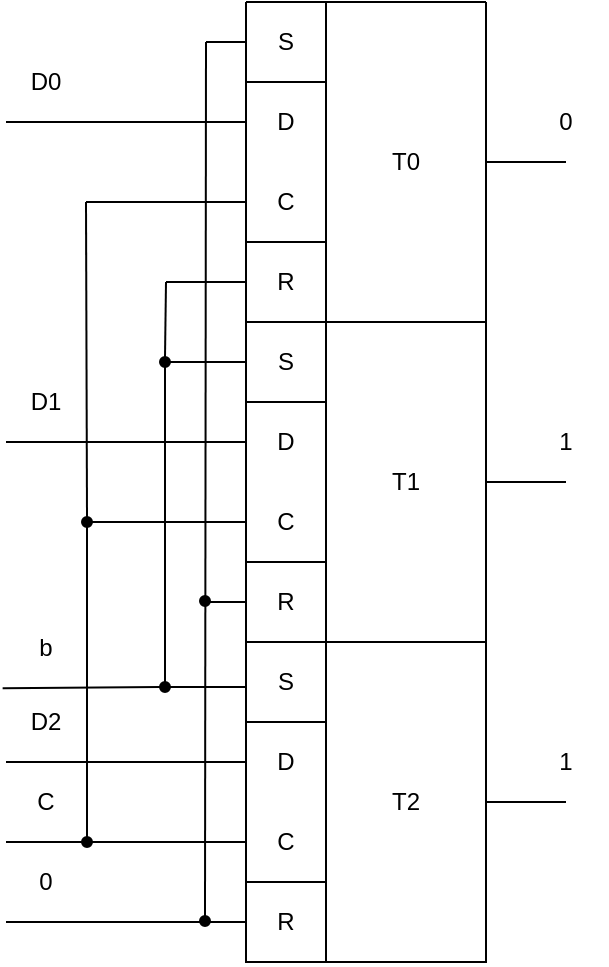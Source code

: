 <mxfile version="14.7.2" type="device"><diagram id="QFId5xfR5UI-N_5D_0KH" name="Page-1"><mxGraphModel dx="952" dy="527" grid="1" gridSize="10" guides="1" tooltips="1" connect="1" arrows="1" fold="1" page="1" pageScale="1" pageWidth="827" pageHeight="1169" math="0" shadow="0"><root><mxCell id="0"/><mxCell id="1" parent="0"/><mxCell id="EhRdf191tfb_ZMUU5UJq-1" value="" style="swimlane;startSize=0;" parent="1" vertex="1"><mxGeometry x="320" y="40" width="120" height="160" as="geometry"/></mxCell><mxCell id="EhRdf191tfb_ZMUU5UJq-8" value="R" style="text;html=1;strokeColor=none;fillColor=none;align=center;verticalAlign=middle;whiteSpace=wrap;rounded=0;" parent="EhRdf191tfb_ZMUU5UJq-1" vertex="1"><mxGeometry y="120" width="40" height="40" as="geometry"/></mxCell><mxCell id="EhRdf191tfb_ZMUU5UJq-11" value="D" style="text;html=1;strokeColor=none;fillColor=none;align=center;verticalAlign=middle;whiteSpace=wrap;rounded=0;" parent="EhRdf191tfb_ZMUU5UJq-1" vertex="1"><mxGeometry y="40" width="40" height="40" as="geometry"/></mxCell><mxCell id="EhRdf191tfb_ZMUU5UJq-12" value="C" style="text;html=1;strokeColor=none;fillColor=none;align=center;verticalAlign=middle;whiteSpace=wrap;rounded=0;" parent="EhRdf191tfb_ZMUU5UJq-1" vertex="1"><mxGeometry y="80" width="40" height="40" as="geometry"/></mxCell><mxCell id="EhRdf191tfb_ZMUU5UJq-2" value="" style="endArrow=none;html=1;exitX=1;exitY=1;exitDx=0;exitDy=0;entryX=1;entryY=0;entryDx=0;entryDy=0;" parent="EhRdf191tfb_ZMUU5UJq-1" source="EhRdf191tfb_ZMUU5UJq-8" edge="1"><mxGeometry width="50" height="50" relative="1" as="geometry"><mxPoint x="30" y="140" as="sourcePoint"/><mxPoint x="40" as="targetPoint"/></mxGeometry></mxCell><mxCell id="EhRdf191tfb_ZMUU5UJq-13" value="T0" style="text;html=1;strokeColor=none;fillColor=none;align=center;verticalAlign=middle;whiteSpace=wrap;rounded=0;" parent="EhRdf191tfb_ZMUU5UJq-1" vertex="1"><mxGeometry x="40" width="80" height="160" as="geometry"/></mxCell><mxCell id="LNN_TFDRQfRhYjlzEX7O-5" value="S" style="text;html=1;strokeColor=none;fillColor=none;align=center;verticalAlign=middle;whiteSpace=wrap;rounded=0;" vertex="1" parent="EhRdf191tfb_ZMUU5UJq-1"><mxGeometry width="40" height="40" as="geometry"/></mxCell><mxCell id="LNN_TFDRQfRhYjlzEX7O-6" value="" style="endArrow=none;html=1;exitX=0;exitY=0;exitDx=0;exitDy=0;" edge="1" parent="EhRdf191tfb_ZMUU5UJq-1"><mxGeometry width="50" height="50" relative="1" as="geometry"><mxPoint y="40" as="sourcePoint"/><mxPoint x="40" y="40" as="targetPoint"/></mxGeometry></mxCell><mxCell id="EhRdf191tfb_ZMUU5UJq-9" value="" style="endArrow=none;html=1;exitX=0;exitY=0;exitDx=0;exitDy=0;" parent="1" source="EhRdf191tfb_ZMUU5UJq-8" edge="1"><mxGeometry width="50" height="50" relative="1" as="geometry"><mxPoint x="390" y="160" as="sourcePoint"/><mxPoint x="360" y="160" as="targetPoint"/></mxGeometry></mxCell><mxCell id="EhRdf191tfb_ZMUU5UJq-14" value="" style="endArrow=none;html=1;entryX=1;entryY=0.5;entryDx=0;entryDy=0;" parent="1" target="EhRdf191tfb_ZMUU5UJq-1" edge="1"><mxGeometry width="50" height="50" relative="1" as="geometry"><mxPoint x="480" y="120" as="sourcePoint"/><mxPoint x="440" y="110" as="targetPoint"/></mxGeometry></mxCell><mxCell id="EhRdf191tfb_ZMUU5UJq-15" value="0" style="text;html=1;strokeColor=none;fillColor=none;align=center;verticalAlign=middle;whiteSpace=wrap;rounded=0;" parent="1" vertex="1"><mxGeometry x="460" y="80" width="40" height="40" as="geometry"/></mxCell><mxCell id="EhRdf191tfb_ZMUU5UJq-18" value="" style="swimlane;startSize=0;" parent="1" vertex="1"><mxGeometry x="320" y="200" width="120" height="160" as="geometry"/></mxCell><mxCell id="EhRdf191tfb_ZMUU5UJq-20" value="R" style="text;html=1;strokeColor=none;fillColor=none;align=center;verticalAlign=middle;whiteSpace=wrap;rounded=0;" parent="EhRdf191tfb_ZMUU5UJq-18" vertex="1"><mxGeometry y="120" width="40" height="40" as="geometry"/></mxCell><mxCell id="EhRdf191tfb_ZMUU5UJq-21" value="D" style="text;html=1;strokeColor=none;fillColor=none;align=center;verticalAlign=middle;whiteSpace=wrap;rounded=0;" parent="EhRdf191tfb_ZMUU5UJq-18" vertex="1"><mxGeometry y="40" width="40" height="40" as="geometry"/></mxCell><mxCell id="EhRdf191tfb_ZMUU5UJq-22" value="C" style="text;html=1;strokeColor=none;fillColor=none;align=center;verticalAlign=middle;whiteSpace=wrap;rounded=0;" parent="EhRdf191tfb_ZMUU5UJq-18" vertex="1"><mxGeometry y="80" width="40" height="40" as="geometry"/></mxCell><mxCell id="EhRdf191tfb_ZMUU5UJq-23" value="" style="endArrow=none;html=1;exitX=1;exitY=1;exitDx=0;exitDy=0;entryX=1;entryY=0;entryDx=0;entryDy=0;" parent="EhRdf191tfb_ZMUU5UJq-18" source="EhRdf191tfb_ZMUU5UJq-20" edge="1"><mxGeometry width="50" height="50" relative="1" as="geometry"><mxPoint x="30" y="140" as="sourcePoint"/><mxPoint x="40" as="targetPoint"/></mxGeometry></mxCell><mxCell id="EhRdf191tfb_ZMUU5UJq-24" value="T1" style="text;html=1;strokeColor=none;fillColor=none;align=center;verticalAlign=middle;whiteSpace=wrap;rounded=0;" parent="EhRdf191tfb_ZMUU5UJq-18" vertex="1"><mxGeometry x="40" width="80" height="160" as="geometry"/></mxCell><mxCell id="LNN_TFDRQfRhYjlzEX7O-3" value="S" style="text;html=1;strokeColor=none;fillColor=none;align=center;verticalAlign=middle;whiteSpace=wrap;rounded=0;" vertex="1" parent="EhRdf191tfb_ZMUU5UJq-18"><mxGeometry width="40" height="40" as="geometry"/></mxCell><mxCell id="LNN_TFDRQfRhYjlzEX7O-4" value="" style="endArrow=none;html=1;exitX=0;exitY=0;exitDx=0;exitDy=0;" edge="1" parent="EhRdf191tfb_ZMUU5UJq-18"><mxGeometry width="50" height="50" relative="1" as="geometry"><mxPoint y="40" as="sourcePoint"/><mxPoint x="40" y="40" as="targetPoint"/></mxGeometry></mxCell><mxCell id="EhRdf191tfb_ZMUU5UJq-25" value="" style="endArrow=none;html=1;exitX=0;exitY=0;exitDx=0;exitDy=0;" parent="1" source="EhRdf191tfb_ZMUU5UJq-20" edge="1"><mxGeometry width="50" height="50" relative="1" as="geometry"><mxPoint x="390" y="320" as="sourcePoint"/><mxPoint x="360" y="320" as="targetPoint"/></mxGeometry></mxCell><mxCell id="EhRdf191tfb_ZMUU5UJq-27" value="" style="endArrow=none;html=1;entryX=1;entryY=0.5;entryDx=0;entryDy=0;" parent="1" target="EhRdf191tfb_ZMUU5UJq-18" edge="1"><mxGeometry width="50" height="50" relative="1" as="geometry"><mxPoint x="480" y="280" as="sourcePoint"/><mxPoint x="440" y="270" as="targetPoint"/></mxGeometry></mxCell><mxCell id="EhRdf191tfb_ZMUU5UJq-28" value="1" style="text;html=1;strokeColor=none;fillColor=none;align=center;verticalAlign=middle;whiteSpace=wrap;rounded=0;" parent="1" vertex="1"><mxGeometry x="460" y="240" width="40" height="40" as="geometry"/></mxCell><mxCell id="EhRdf191tfb_ZMUU5UJq-29" value="" style="swimlane;startSize=0;" parent="1" vertex="1"><mxGeometry x="320" y="360" width="120" height="160" as="geometry"/></mxCell><mxCell id="EhRdf191tfb_ZMUU5UJq-31" value="R" style="text;html=1;strokeColor=none;fillColor=none;align=center;verticalAlign=middle;whiteSpace=wrap;rounded=0;" parent="EhRdf191tfb_ZMUU5UJq-29" vertex="1"><mxGeometry y="120" width="40" height="40" as="geometry"/></mxCell><mxCell id="EhRdf191tfb_ZMUU5UJq-32" value="D" style="text;html=1;strokeColor=none;fillColor=none;align=center;verticalAlign=middle;whiteSpace=wrap;rounded=0;" parent="EhRdf191tfb_ZMUU5UJq-29" vertex="1"><mxGeometry y="40" width="40" height="40" as="geometry"/></mxCell><mxCell id="EhRdf191tfb_ZMUU5UJq-33" value="C" style="text;html=1;strokeColor=none;fillColor=none;align=center;verticalAlign=middle;whiteSpace=wrap;rounded=0;" parent="EhRdf191tfb_ZMUU5UJq-29" vertex="1"><mxGeometry y="80" width="40" height="40" as="geometry"/></mxCell><mxCell id="EhRdf191tfb_ZMUU5UJq-34" value="" style="endArrow=none;html=1;exitX=1;exitY=1;exitDx=0;exitDy=0;entryX=1;entryY=0;entryDx=0;entryDy=0;" parent="EhRdf191tfb_ZMUU5UJq-29" source="EhRdf191tfb_ZMUU5UJq-31" edge="1"><mxGeometry width="50" height="50" relative="1" as="geometry"><mxPoint x="30" y="140" as="sourcePoint"/><mxPoint x="40" as="targetPoint"/></mxGeometry></mxCell><mxCell id="EhRdf191tfb_ZMUU5UJq-35" value="T2" style="text;html=1;strokeColor=none;fillColor=none;align=center;verticalAlign=middle;whiteSpace=wrap;rounded=0;" parent="EhRdf191tfb_ZMUU5UJq-29" vertex="1"><mxGeometry x="40" width="80" height="160" as="geometry"/></mxCell><mxCell id="LNN_TFDRQfRhYjlzEX7O-1" value="S" style="text;html=1;strokeColor=none;fillColor=none;align=center;verticalAlign=middle;whiteSpace=wrap;rounded=0;" vertex="1" parent="EhRdf191tfb_ZMUU5UJq-29"><mxGeometry width="40" height="40" as="geometry"/></mxCell><mxCell id="LNN_TFDRQfRhYjlzEX7O-2" value="" style="endArrow=none;html=1;exitX=0;exitY=0;exitDx=0;exitDy=0;" edge="1" parent="EhRdf191tfb_ZMUU5UJq-29"><mxGeometry width="50" height="50" relative="1" as="geometry"><mxPoint y="40" as="sourcePoint"/><mxPoint x="40" y="40" as="targetPoint"/></mxGeometry></mxCell><mxCell id="EhRdf191tfb_ZMUU5UJq-36" value="" style="endArrow=none;html=1;exitX=0;exitY=0;exitDx=0;exitDy=0;" parent="1" source="EhRdf191tfb_ZMUU5UJq-31" edge="1"><mxGeometry width="50" height="50" relative="1" as="geometry"><mxPoint x="390" y="480" as="sourcePoint"/><mxPoint x="360" y="480" as="targetPoint"/></mxGeometry></mxCell><mxCell id="EhRdf191tfb_ZMUU5UJq-38" value="" style="endArrow=none;html=1;entryX=1;entryY=0.5;entryDx=0;entryDy=0;" parent="1" target="EhRdf191tfb_ZMUU5UJq-29" edge="1"><mxGeometry width="50" height="50" relative="1" as="geometry"><mxPoint x="480" y="440" as="sourcePoint"/><mxPoint x="440" y="430" as="targetPoint"/></mxGeometry></mxCell><mxCell id="EhRdf191tfb_ZMUU5UJq-39" value="1" style="text;html=1;strokeColor=none;fillColor=none;align=center;verticalAlign=middle;whiteSpace=wrap;rounded=0;" parent="1" vertex="1"><mxGeometry x="460" y="400" width="40" height="40" as="geometry"/></mxCell><mxCell id="EhRdf191tfb_ZMUU5UJq-40" value="" style="endArrow=none;html=1;entryX=0;entryY=0.5;entryDx=0;entryDy=0;" parent="1" target="EhRdf191tfb_ZMUU5UJq-32" edge="1"><mxGeometry width="50" height="50" relative="1" as="geometry"><mxPoint x="200" y="420" as="sourcePoint"/><mxPoint x="380" y="360" as="targetPoint"/></mxGeometry></mxCell><mxCell id="EhRdf191tfb_ZMUU5UJq-41" value="" style="endArrow=none;html=1;entryX=0;entryY=0.5;entryDx=0;entryDy=0;" parent="1" target="EhRdf191tfb_ZMUU5UJq-21" edge="1"><mxGeometry width="50" height="50" relative="1" as="geometry"><mxPoint x="200" y="260" as="sourcePoint"/><mxPoint x="290" y="280" as="targetPoint"/></mxGeometry></mxCell><mxCell id="EhRdf191tfb_ZMUU5UJq-42" value="" style="endArrow=none;html=1;entryX=0;entryY=0.5;entryDx=0;entryDy=0;" parent="1" target="EhRdf191tfb_ZMUU5UJq-11" edge="1"><mxGeometry width="50" height="50" relative="1" as="geometry"><mxPoint x="200" y="100" as="sourcePoint"/><mxPoint x="290" y="100" as="targetPoint"/></mxGeometry></mxCell><mxCell id="EhRdf191tfb_ZMUU5UJq-43" value="D0" style="text;html=1;strokeColor=none;fillColor=none;align=center;verticalAlign=middle;whiteSpace=wrap;rounded=0;" parent="1" vertex="1"><mxGeometry x="200" y="60" width="40" height="40" as="geometry"/></mxCell><mxCell id="EhRdf191tfb_ZMUU5UJq-44" value="D1" style="text;html=1;strokeColor=none;fillColor=none;align=center;verticalAlign=middle;whiteSpace=wrap;rounded=0;" parent="1" vertex="1"><mxGeometry x="200" y="220" width="40" height="40" as="geometry"/></mxCell><mxCell id="EhRdf191tfb_ZMUU5UJq-45" value="D2" style="text;html=1;strokeColor=none;fillColor=none;align=center;verticalAlign=middle;whiteSpace=wrap;rounded=0;" parent="1" vertex="1"><mxGeometry x="200" y="380" width="40" height="40" as="geometry"/></mxCell><mxCell id="EhRdf191tfb_ZMUU5UJq-46" value="" style="endArrow=none;html=1;entryX=0;entryY=0.5;entryDx=0;entryDy=0;exitX=1;exitY=0.5;exitDx=0;exitDy=0;" parent="1" source="EhRdf191tfb_ZMUU5UJq-47" target="EhRdf191tfb_ZMUU5UJq-33" edge="1"><mxGeometry width="50" height="50" relative="1" as="geometry"><mxPoint x="240" y="460" as="sourcePoint"/><mxPoint x="380" y="320" as="targetPoint"/></mxGeometry></mxCell><mxCell id="EhRdf191tfb_ZMUU5UJq-47" value="" style="ellipse;whiteSpace=wrap;html=1;aspect=fixed;fillColor=#000000;" parent="1" vertex="1"><mxGeometry x="238" y="457.5" width="5" height="5" as="geometry"/></mxCell><mxCell id="EhRdf191tfb_ZMUU5UJq-48" value="" style="endArrow=none;html=1;entryX=0;entryY=0.5;entryDx=0;entryDy=0;exitX=1;exitY=0.5;exitDx=0;exitDy=0;" parent="1" source="EhRdf191tfb_ZMUU5UJq-49" target="EhRdf191tfb_ZMUU5UJq-22" edge="1"><mxGeometry width="50" height="50" relative="1" as="geometry"><mxPoint x="240" y="302.5" as="sourcePoint"/><mxPoint x="320" y="302.5" as="targetPoint"/></mxGeometry></mxCell><mxCell id="EhRdf191tfb_ZMUU5UJq-49" value="" style="ellipse;whiteSpace=wrap;html=1;aspect=fixed;fillColor=#000000;" parent="1" vertex="1"><mxGeometry x="238" y="297.5" width="5" height="5" as="geometry"/></mxCell><mxCell id="EhRdf191tfb_ZMUU5UJq-50" value="" style="endArrow=none;html=1;entryX=0;entryY=0.5;entryDx=0;entryDy=0;" parent="1" target="EhRdf191tfb_ZMUU5UJq-47" edge="1"><mxGeometry width="50" height="50" relative="1" as="geometry"><mxPoint x="200" y="460" as="sourcePoint"/><mxPoint x="307" y="419.92" as="targetPoint"/></mxGeometry></mxCell><mxCell id="EhRdf191tfb_ZMUU5UJq-51" value="" style="endArrow=none;html=1;entryX=0;entryY=0.5;entryDx=0;entryDy=0;" parent="1" target="EhRdf191tfb_ZMUU5UJq-12" edge="1"><mxGeometry width="50" height="50" relative="1" as="geometry"><mxPoint x="240" y="140" as="sourcePoint"/><mxPoint x="300" y="130" as="targetPoint"/></mxGeometry></mxCell><mxCell id="EhRdf191tfb_ZMUU5UJq-53" value="" style="endArrow=none;html=1;exitX=0.5;exitY=0;exitDx=0;exitDy=0;" parent="1" source="EhRdf191tfb_ZMUU5UJq-49" edge="1"><mxGeometry width="50" height="50" relative="1" as="geometry"><mxPoint x="250" y="180" as="sourcePoint"/><mxPoint x="240" y="140" as="targetPoint"/></mxGeometry></mxCell><mxCell id="EhRdf191tfb_ZMUU5UJq-54" value="" style="endArrow=none;html=1;entryX=0.5;entryY=1;entryDx=0;entryDy=0;exitX=0.5;exitY=0;exitDx=0;exitDy=0;" parent="1" source="EhRdf191tfb_ZMUU5UJq-47" target="EhRdf191tfb_ZMUU5UJq-49" edge="1"><mxGeometry width="50" height="50" relative="1" as="geometry"><mxPoint x="250" y="320" as="sourcePoint"/><mxPoint x="300" y="270" as="targetPoint"/></mxGeometry></mxCell><mxCell id="EhRdf191tfb_ZMUU5UJq-55" value="C" style="text;html=1;strokeColor=none;fillColor=none;align=center;verticalAlign=middle;whiteSpace=wrap;rounded=0;" parent="1" vertex="1"><mxGeometry x="200" y="420" width="40" height="40" as="geometry"/></mxCell><mxCell id="EhRdf191tfb_ZMUU5UJq-56" value="" style="endArrow=none;html=1;entryX=0;entryY=0.5;entryDx=0;entryDy=0;exitX=1;exitY=0.5;exitDx=0;exitDy=0;" parent="1" source="EhRdf191tfb_ZMUU5UJq-57" edge="1"><mxGeometry width="50" height="50" relative="1" as="geometry"><mxPoint x="240" y="382.5" as="sourcePoint"/><mxPoint x="320" y="382.5" as="targetPoint"/></mxGeometry></mxCell><mxCell id="EhRdf191tfb_ZMUU5UJq-57" value="" style="ellipse;whiteSpace=wrap;html=1;aspect=fixed;fillColor=#000000;" parent="1" vertex="1"><mxGeometry x="277" y="380" width="5" height="5" as="geometry"/></mxCell><mxCell id="EhRdf191tfb_ZMUU5UJq-59" value="" style="ellipse;whiteSpace=wrap;html=1;aspect=fixed;fillColor=#000000;" parent="1" vertex="1"><mxGeometry x="277" y="217.5" width="5" height="5" as="geometry"/></mxCell><mxCell id="EhRdf191tfb_ZMUU5UJq-60" value="" style="endArrow=none;html=1;entryX=0;entryY=0.5;entryDx=0;entryDy=0;" parent="1" edge="1"><mxGeometry width="50" height="50" relative="1" as="geometry"><mxPoint x="280" y="180" as="sourcePoint"/><mxPoint x="320" y="180" as="targetPoint"/></mxGeometry></mxCell><mxCell id="EhRdf191tfb_ZMUU5UJq-61" value="" style="endArrow=none;html=1;exitX=0.5;exitY=0;exitDx=0;exitDy=0;" parent="1" source="EhRdf191tfb_ZMUU5UJq-59" edge="1"><mxGeometry width="50" height="50" relative="1" as="geometry"><mxPoint x="250" y="220" as="sourcePoint"/><mxPoint x="280" y="180" as="targetPoint"/></mxGeometry></mxCell><mxCell id="EhRdf191tfb_ZMUU5UJq-62" value="" style="endArrow=none;html=1;entryX=0.5;entryY=1;entryDx=0;entryDy=0;exitX=0.5;exitY=0;exitDx=0;exitDy=0;" parent="1" source="EhRdf191tfb_ZMUU5UJq-57" target="EhRdf191tfb_ZMUU5UJq-59" edge="1"><mxGeometry width="50" height="50" relative="1" as="geometry"><mxPoint x="250" y="360" as="sourcePoint"/><mxPoint x="300" y="310" as="targetPoint"/></mxGeometry></mxCell><mxCell id="EhRdf191tfb_ZMUU5UJq-63" value="b" style="text;html=1;strokeColor=none;fillColor=none;align=center;verticalAlign=middle;whiteSpace=wrap;rounded=0;" parent="1" vertex="1"><mxGeometry x="200" y="342.5" width="40" height="40" as="geometry"/></mxCell><mxCell id="EhRdf191tfb_ZMUU5UJq-64" value="" style="endArrow=none;html=1;entryX=0;entryY=0.5;entryDx=0;entryDy=0;exitX=-0.042;exitY=1.015;exitDx=0;exitDy=0;exitPerimeter=0;" parent="1" source="EhRdf191tfb_ZMUU5UJq-63" target="EhRdf191tfb_ZMUU5UJq-57" edge="1"><mxGeometry width="50" height="50" relative="1" as="geometry"><mxPoint x="250" y="362.5" as="sourcePoint"/><mxPoint x="300" y="312.5" as="targetPoint"/></mxGeometry></mxCell><mxCell id="LNN_TFDRQfRhYjlzEX7O-8" value="" style="endArrow=none;html=1;entryX=0;entryY=0.5;entryDx=0;entryDy=0;exitX=1;exitY=0.5;exitDx=0;exitDy=0;" edge="1" parent="1" source="EhRdf191tfb_ZMUU5UJq-59" target="LNN_TFDRQfRhYjlzEX7O-3"><mxGeometry width="50" height="50" relative="1" as="geometry"><mxPoint x="350" y="310" as="sourcePoint"/><mxPoint x="400" y="260" as="targetPoint"/></mxGeometry></mxCell><mxCell id="LNN_TFDRQfRhYjlzEX7O-9" value="" style="endArrow=none;html=1;entryX=0;entryY=0.5;entryDx=0;entryDy=0;" edge="1" parent="1" target="EhRdf191tfb_ZMUU5UJq-31"><mxGeometry width="50" height="50" relative="1" as="geometry"><mxPoint x="200" y="500" as="sourcePoint"/><mxPoint x="400" y="380" as="targetPoint"/></mxGeometry></mxCell><mxCell id="LNN_TFDRQfRhYjlzEX7O-10" value="0" style="text;html=1;strokeColor=none;fillColor=none;align=center;verticalAlign=middle;whiteSpace=wrap;rounded=0;" vertex="1" parent="1"><mxGeometry x="200" y="460" width="40" height="40" as="geometry"/></mxCell><mxCell id="LNN_TFDRQfRhYjlzEX7O-11" value="" style="ellipse;whiteSpace=wrap;html=1;aspect=fixed;fillColor=#000000;" vertex="1" parent="1"><mxGeometry x="297" y="497" width="5" height="5" as="geometry"/></mxCell><mxCell id="LNN_TFDRQfRhYjlzEX7O-12" value="" style="endArrow=none;html=1;exitX=0.5;exitY=0;exitDx=0;exitDy=0;" edge="1" parent="1" source="LNN_TFDRQfRhYjlzEX7O-11"><mxGeometry width="50" height="50" relative="1" as="geometry"><mxPoint x="350" y="370" as="sourcePoint"/><mxPoint x="300" y="60" as="targetPoint"/></mxGeometry></mxCell><mxCell id="LNN_TFDRQfRhYjlzEX7O-13" value="" style="endArrow=none;html=1;entryX=0;entryY=0.5;entryDx=0;entryDy=0;" edge="1" parent="1" target="LNN_TFDRQfRhYjlzEX7O-5"><mxGeometry width="50" height="50" relative="1" as="geometry"><mxPoint x="300" y="60" as="sourcePoint"/><mxPoint x="400" y="90" as="targetPoint"/></mxGeometry></mxCell><mxCell id="LNN_TFDRQfRhYjlzEX7O-14" value="" style="endArrow=none;html=1;entryX=0;entryY=0.5;entryDx=0;entryDy=0;" edge="1" parent="1" target="EhRdf191tfb_ZMUU5UJq-20"><mxGeometry width="50" height="50" relative="1" as="geometry"><mxPoint x="300" y="340" as="sourcePoint"/><mxPoint x="400" y="210" as="targetPoint"/></mxGeometry></mxCell><mxCell id="LNN_TFDRQfRhYjlzEX7O-15" value="" style="ellipse;whiteSpace=wrap;html=1;aspect=fixed;fillColor=#000000;" vertex="1" parent="1"><mxGeometry x="297" y="337" width="5" height="5" as="geometry"/></mxCell></root></mxGraphModel></diagram></mxfile>